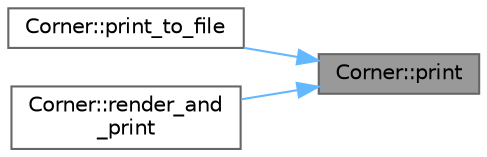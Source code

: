 digraph "Corner::print"
{
 // LATEX_PDF_SIZE
  bgcolor="transparent";
  edge [fontname=Helvetica,fontsize=10,labelfontname=Helvetica,labelfontsize=10];
  node [fontname=Helvetica,fontsize=10,shape=box,height=0.2,width=0.4];
  rankdir="RL";
  Node1 [label="Corner::print",height=0.2,width=0.4,color="gray40", fillcolor="grey60", style="filled", fontcolor="black",tooltip=" "];
  Node1 -> Node2 [dir="back",color="steelblue1",style="solid"];
  Node2 [label="Corner::print_to_file",height=0.2,width=0.4,color="grey40", fillcolor="white", style="filled",URL="$class_corner.html#aea30fce71dee85c33080ad3d32709379",tooltip=" "];
  Node1 -> Node3 [dir="back",color="steelblue1",style="solid"];
  Node3 [label="Corner::render_and\l_print",height=0.2,width=0.4,color="grey40", fillcolor="white", style="filled",URL="$class_corner.html#a33a579dcaf0fb62d6406777a693eb0e6",tooltip=" "];
}
